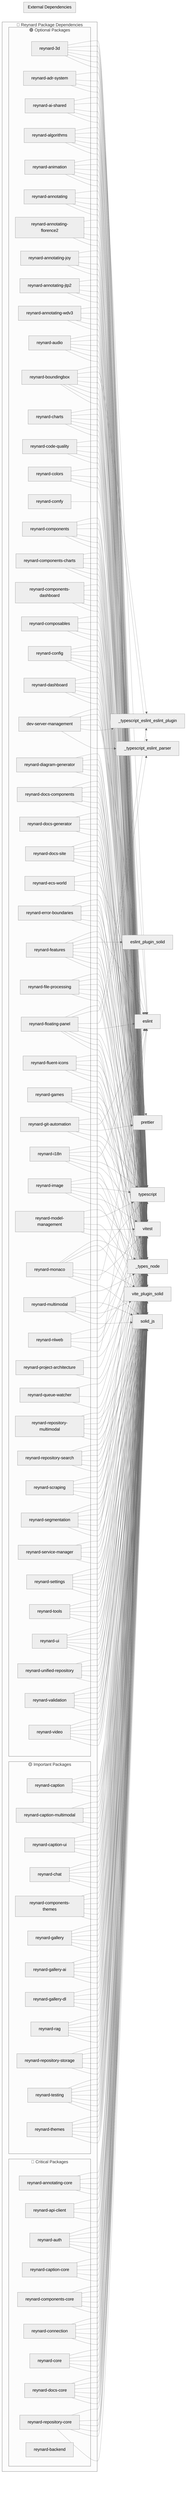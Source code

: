 %%{init: {'theme': 'neutral'}}%%
graph LR
    subgraph "🦊 Reynard Package Dependencies"
        direction TB

        subgraph critical["🔴 Critical Packages"]
            direction LR
            reynard_annotating_core["reynard-annotating-core"]
            reynard_api_client["reynard-api-client"]
            reynard_auth["reynard-auth"]
            reynard_caption_core["reynard-caption-core"]
            reynard_components_core["reynard-components-core"]
            reynard_connection["reynard-connection"]
            reynard_core["reynard-core"]
            reynard_docs_core["reynard-docs-core"]
            reynard_repository_core["reynard-repository-core"]
            reynard_backend["reynard-backend"]
        end

        subgraph important["🟡 Important Packages"]
            direction LR
            reynard_caption["reynard-caption"]
            reynard_caption_multimodal["reynard-caption-multimodal"]
            reynard_caption_ui["reynard-caption-ui"]
            reynard_chat["reynard-chat"]
            reynard_components_themes["reynard-components-themes"]
            reynard_gallery["reynard-gallery"]
            reynard_gallery_ai["reynard-gallery-ai"]
            reynard_gallery_dl["reynard-gallery-dl"]
            reynard_rag["reynard-rag"]
            reynard_repository_storage["reynard-repository-storage"]
            reynard_testing["reynard-testing"]
            reynard_themes["reynard-themes"]
        end

        subgraph optional["🟢 Optional Packages"]
            direction LR
            reynard_3d["reynard-3d"]
            reynard_adr_system["reynard-adr-system"]
            reynard_ai_shared["reynard-ai-shared"]
            reynard_algorithms["reynard-algorithms"]
            reynard_animation["reynard-animation"]
            reynard_annotating["reynard-annotating"]
            reynard_annotating_florence2["reynard-annotating-florence2"]
            reynard_annotating_joy["reynard-annotating-joy"]
            reynard_annotating_jtp2["reynard-annotating-jtp2"]
            reynard_annotating_wdv3["reynard-annotating-wdv3"]
            reynard_audio["reynard-audio"]
            reynard_boundingbox["reynard-boundingbox"]
            reynard_charts["reynard-charts"]
            reynard_code_quality["reynard-code-quality"]
            reynard_colors["reynard-colors"]
            reynard_comfy["reynard-comfy"]
            reynard_components["reynard-components"]
            reynard_components_charts["reynard-components-charts"]
            reynard_components_dashboard["reynard-components-dashboard"]
            reynard_composables["reynard-composables"]
            reynard_config["reynard-config"]
            reynard_dashboard["reynard-dashboard"]
            dev_server_management["dev-server-management"]
            reynard_diagram_generator["reynard-diagram-generator"]
            reynard_docs_components["reynard-docs-components"]
            reynard_docs_generator["reynard-docs-generator"]
            reynard_docs_site["reynard-docs-site"]
            reynard_ecs_world["reynard-ecs-world"]
            reynard_error_boundaries["reynard-error-boundaries"]
            reynard_features["reynard-features"]
            reynard_file_processing["reynard-file-processing"]
            reynard_floating_panel["reynard-floating-panel"]
            reynard_fluent_icons["reynard-fluent-icons"]
            reynard_games["reynard-games"]
            reynard_git_automation["reynard-git-automation"]
            reynard_i18n["reynard-i18n"]
            reynard_image["reynard-image"]
            reynard_model_management["reynard-model-management"]
            reynard_monaco["reynard-monaco"]
            reynard_multimodal["reynard-multimodal"]
            reynard_nlweb["reynard-nlweb"]
            reynard_project_architecture["reynard-project-architecture"]
            reynard_queue_watcher["reynard-queue-watcher"]
            reynard_repository_multimodal["reynard-repository-multimodal"]
            reynard_repository_search["reynard-repository-search"]
            reynard_scraping["reynard-scraping"]
            reynard_segmentation["reynard-segmentation"]
            reynard_service_manager["reynard-service-manager"]
            reynard_settings["reynard-settings"]
            reynard_tools["reynard-tools"]
            reynard_ui["reynard-ui"]
            reynard_unified_repository["reynard-unified-repository"]
            reynard_validation["reynard-validation"]
            reynard_video["reynard-video"]
        end

        %% Internal Dependencies
    end

    subgraph external["External Dependencies"]
        direction TB
    end

    %% Package to External Dependencies
    reynard_3d -.-> solid_js
    reynard_3d -.-> _types_node
    reynard_3d -.-> typescript
    reynard_3d -.-> vite_plugin_solid
    reynard_3d -.-> vitest
    reynard_3d -.-> solid_js
    reynard_adr_system -.-> typescript
    reynard_adr_system -.-> _types_node
    reynard_adr_system -.-> eslint
    reynard_adr_system -.-> vitest
    reynard_ai_shared -.-> _types_node
    reynard_ai_shared -.-> typescript
    reynard_ai_shared -.-> vite_plugin_solid
    reynard_ai_shared -.-> vitest
    reynard_ai_shared -.-> solid_js
    reynard_algorithms -.-> solid_js
    reynard_algorithms -.-> _types_node
    reynard_algorithms -.-> typescript
    reynard_algorithms -.-> vite_plugin_solid
    reynard_algorithms -.-> vitest
    reynard_algorithms -.-> solid_js
    reynard_animation -.-> solid_js
    reynard_animation -.-> _types_node
    reynard_animation -.-> typescript
    reynard_animation -.-> vite_plugin_solid
    reynard_animation -.-> vitest
    reynard_animation -.-> solid_js
    reynard_annotating -.-> _types_node
    reynard_annotating -.-> typescript
    reynard_annotating -.-> vite_plugin_solid
    reynard_annotating -.-> vitest
    reynard_annotating -.-> solid_js
    reynard_annotating_core -.-> _types_node
    reynard_annotating_core -.-> typescript
    reynard_annotating_core -.-> vite_plugin_solid
    reynard_annotating_core -.-> vitest
    reynard_annotating_core -.-> solid_js
    reynard_annotating_florence2 -.-> _types_node
    reynard_annotating_florence2 -.-> typescript
    reynard_annotating_florence2 -.-> vite_plugin_solid
    reynard_annotating_florence2 -.-> vitest
    reynard_annotating_florence2 -.-> solid_js
    reynard_annotating_joy -.-> _types_node
    reynard_annotating_joy -.-> typescript
    reynard_annotating_joy -.-> vite_plugin_solid
    reynard_annotating_joy -.-> vitest
    reynard_annotating_joy -.-> solid_js
    reynard_annotating_jtp2 -.-> _types_node
    reynard_annotating_jtp2 -.-> typescript
    reynard_annotating_jtp2 -.-> vite_plugin_solid
    reynard_annotating_jtp2 -.-> vitest
    reynard_annotating_jtp2 -.-> solid_js
    reynard_annotating_wdv3 -.-> _types_node
    reynard_annotating_wdv3 -.-> typescript
    reynard_annotating_wdv3 -.-> vite_plugin_solid
    reynard_annotating_wdv3 -.-> vitest
    reynard_annotating_wdv3 -.-> solid_js
    reynard_api_client -.-> solid_js
    reynard_api_client -.-> _types_node
    reynard_api_client -.-> typescript
    reynard_api_client -.-> solid_js
    reynard_audio -.-> solid_js
    reynard_audio -.-> _types_node
    reynard_audio -.-> typescript
    reynard_audio -.-> vite_plugin_solid
    reynard_audio -.-> vitest
    reynard_audio -.-> solid_js
    reynard_auth -.-> _types_node
    reynard_auth -.-> solid_js
    reynard_auth -.-> typescript
    reynard_auth -.-> vite_plugin_solid
    reynard_auth -.-> vitest
    reynard_auth -.-> solid_js
    reynard_boundingbox -.-> solid_js
    reynard_boundingbox -.-> _typescript_eslint_eslint_plugin
    reynard_boundingbox -.-> _typescript_eslint_parser
    reynard_boundingbox -.-> eslint
    reynard_boundingbox -.-> typescript
    reynard_boundingbox -.-> vite_plugin_solid
    reynard_boundingbox -.-> vitest
    reynard_boundingbox -.-> solid_js
    reynard_caption -.-> _types_node
    reynard_caption -.-> typescript
    reynard_caption -.-> vite_plugin_solid
    reynard_caption -.-> vitest
    reynard_caption -.-> solid_js
    reynard_caption_core -.-> _types_node
    reynard_caption_core -.-> typescript
    reynard_caption_core -.-> vite_plugin_solid
    reynard_caption_core -.-> vitest
    reynard_caption_core -.-> solid_js
    reynard_caption_multimodal -.-> _types_node
    reynard_caption_multimodal -.-> solid_js
    reynard_caption_multimodal -.-> typescript
    reynard_caption_multimodal -.-> vite_plugin_solid
    reynard_caption_multimodal -.-> vitest
    reynard_caption_multimodal -.-> solid_js
    reynard_caption_ui -.-> _types_node
    reynard_caption_ui -.-> typescript
    reynard_caption_ui -.-> vite_plugin_solid
    reynard_caption_ui -.-> vitest
    reynard_caption_ui -.-> solid_js
    reynard_charts -.-> _types_node
    reynard_charts -.-> solid_js
    reynard_charts -.-> typescript
    reynard_charts -.-> vite_plugin_solid
    reynard_charts -.-> vitest
    reynard_charts -.-> solid_js
    reynard_chat -.-> _types_node
    reynard_chat -.-> solid_js
    reynard_chat -.-> typescript
    reynard_chat -.-> vite_plugin_solid
    reynard_chat -.-> vitest
    reynard_chat -.-> solid_js
    reynard_code_quality -.-> _types_node
    reynard_code_quality -.-> typescript
    reynard_code_quality -.-> vite_plugin_solid
    reynard_code_quality -.-> vitest
    reynard_code_quality -.-> solid_js
    reynard_colors -.-> _types_node
    reynard_colors -.-> typescript
    reynard_colors -.-> vitest
    reynard_colors -.-> solid_js
    reynard_comfy -.-> typescript
    reynard_components -.-> _types_node
    reynard_components -.-> solid_js
    reynard_components -.-> typescript
    reynard_components -.-> vite_plugin_solid
    reynard_components -.-> vitest
    reynard_components -.-> solid_js
    reynard_components_charts -.-> _types_node
    reynard_components_charts -.-> solid_js
    reynard_components_charts -.-> typescript
    reynard_components_charts -.-> vite_plugin_solid
    reynard_components_charts -.-> vitest
    reynard_components_charts -.-> solid_js
    reynard_components_core -.-> _types_node
    reynard_components_core -.-> solid_js
    reynard_components_core -.-> typescript
    reynard_components_core -.-> vite_plugin_solid
    reynard_components_core -.-> vitest
    reynard_components_core -.-> solid_js
    reynard_components_dashboard -.-> _types_node
    reynard_components_dashboard -.-> solid_js
    reynard_components_dashboard -.-> typescript
    reynard_components_dashboard -.-> vite_plugin_solid
    reynard_components_dashboard -.-> vitest
    reynard_components_dashboard -.-> solid_js
    reynard_components_themes -.-> _types_node
    reynard_components_themes -.-> solid_js
    reynard_components_themes -.-> typescript
    reynard_components_themes -.-> vite_plugin_solid
    reynard_components_themes -.-> vitest
    reynard_components_themes -.-> solid_js
    reynard_composables -.-> _types_node
    reynard_composables -.-> typescript
    reynard_composables -.-> vite_plugin_solid
    reynard_composables -.-> vitest
    reynard_composables -.-> solid_js
    reynard_config -.-> solid_js
    reynard_config -.-> _types_node
    reynard_config -.-> typescript
    reynard_config -.-> vite_plugin_solid
    reynard_config -.-> vitest
    reynard_config -.-> solid_js
    reynard_connection -.-> solid_js
    reynard_connection -.-> _types_node
    reynard_connection -.-> typescript
    reynard_connection -.-> vite_plugin_solid
    reynard_connection -.-> vitest
    reynard_connection -.-> solid_js
    reynard_core -.-> _types_node
    reynard_core -.-> typescript
    reynard_core -.-> vite_plugin_solid
    reynard_core -.-> vitest
    reynard_core -.-> solid_js
    reynard_dashboard -.-> _types_node
    reynard_dashboard -.-> solid_js
    reynard_dashboard -.-> typescript
    reynard_dashboard -.-> vite_plugin_solid
    reynard_dashboard -.-> vitest
    reynard_dashboard -.-> solid_js
    dev_server_management -.-> _types_node
    dev_server_management -.-> typescript
    dev_server_management -.-> vitest
    dev_server_management -.-> eslint
    dev_server_management -.-> _typescript_eslint_eslint_plugin
    dev_server_management -.-> _typescript_eslint_parser
    reynard_diagram_generator -.-> _types_node
    reynard_diagram_generator -.-> typescript
    reynard_diagram_generator -.-> vite_plugin_solid
    reynard_diagram_generator -.-> vitest
    reynard_diagram_generator -.-> solid_js
    reynard_docs_components -.-> solid_js
    reynard_docs_components -.-> _types_node
    reynard_docs_components -.-> typescript
    reynard_docs_components -.-> vite_plugin_solid
    reynard_docs_components -.-> vitest
    reynard_docs_components -.-> solid_js
    reynard_docs_core -.-> solid_js
    reynard_docs_core -.-> _types_node
    reynard_docs_core -.-> typescript
    reynard_docs_core -.-> vite_plugin_solid
    reynard_docs_core -.-> vitest
    reynard_docs_core -.-> solid_js
    reynard_docs_generator -.-> typescript
    reynard_docs_generator -.-> _types_node
    reynard_docs_generator -.-> typescript
    reynard_docs_generator -.-> vite_plugin_solid
    reynard_docs_generator -.-> vitest
    reynard_docs_site -.-> solid_js
    reynard_docs_site -.-> _types_node
    reynard_docs_site -.-> typescript
    reynard_docs_site -.-> vite_plugin_solid
    reynard_docs_site -.-> vitest
    reynard_docs_site -.-> solid_js
    reynard_ecs_world -.-> typescript
    reynard_ecs_world -.-> vitest
    reynard_ecs_world -.-> eslint
    reynard_ecs_world -.-> prettier
    reynard_error_boundaries -.-> solid_js
    reynard_error_boundaries -.-> _types_node
    reynard_error_boundaries -.-> typescript
    reynard_error_boundaries -.-> vite_plugin_solid
    reynard_error_boundaries -.-> vitest
    reynard_error_boundaries -.-> solid_js
    reynard_features -.-> _types_node
    reynard_features -.-> eslint
    reynard_features -.-> eslint_plugin_solid
    reynard_features -.-> solid_js
    reynard_features -.-> typescript
    reynard_features -.-> vite_plugin_solid
    reynard_features -.-> vitest
    reynard_features -.-> solid_js
    reynard_file_processing -.-> _types_node
    reynard_file_processing -.-> solid_js
    reynard_file_processing -.-> typescript
    reynard_file_processing -.-> vite_plugin_solid
    reynard_file_processing -.-> vitest
    reynard_file_processing -.-> solid_js
    reynard_floating_panel -.-> solid_js
    reynard_floating_panel -.-> _typescript_eslint_eslint_plugin
    reynard_floating_panel -.-> _typescript_eslint_parser
    reynard_floating_panel -.-> eslint
    reynard_floating_panel -.-> typescript
    reynard_floating_panel -.-> vite_plugin_solid
    reynard_floating_panel -.-> vitest
    reynard_floating_panel -.-> solid_js
    reynard_fluent_icons -.-> solid_js
    reynard_fluent_icons -.-> _types_node
    reynard_fluent_icons -.-> typescript
    reynard_fluent_icons -.-> vite_plugin_solid
    reynard_fluent_icons -.-> vitest
    reynard_fluent_icons -.-> solid_js
    reynard_gallery -.-> _types_node
    reynard_gallery -.-> solid_js
    reynard_gallery -.-> typescript
    reynard_gallery -.-> vite_plugin_solid
    reynard_gallery -.-> vitest
    reynard_gallery -.-> solid_js
    reynard_gallery_ai -.-> _types_node
    reynard_gallery_ai -.-> solid_js
    reynard_gallery_ai -.-> typescript
    reynard_gallery_ai -.-> vite_plugin_solid
    reynard_gallery_ai -.-> vitest
    reynard_gallery_ai -.-> solid_js
    reynard_gallery_dl -.-> _types_node
    reynard_gallery_dl -.-> typescript
    reynard_gallery_dl -.-> vite_plugin_solid
    reynard_gallery_dl -.-> vitest
    reynard_gallery_dl -.-> solid_js
    reynard_games -.-> solid_js
    reynard_games -.-> _types_node
    reynard_games -.-> typescript
    reynard_games -.-> vite_plugin_solid
    reynard_games -.-> vitest
    reynard_games -.-> solid_js
    reynard_git_automation -.-> _types_node
    reynard_git_automation -.-> eslint
    reynard_git_automation -.-> prettier
    reynard_git_automation -.-> typescript
    reynard_git_automation -.-> vitest
    reynard_i18n -.-> solid_js
    reynard_i18n -.-> _types_node
    reynard_i18n -.-> eslint
    reynard_i18n -.-> typescript
    reynard_i18n -.-> vitest
    reynard_i18n -.-> solid_js
    reynard_image -.-> _types_node
    reynard_image -.-> solid_js
    reynard_image -.-> typescript
    reynard_image -.-> vite_plugin_solid
    reynard_image -.-> vitest
    reynard_image -.-> solid_js
    reynard_model_management -.-> _types_node
    reynard_model_management -.-> typescript
    reynard_model_management -.-> vite_plugin_solid
    reynard_model_management -.-> vitest
    reynard_model_management -.-> solid_js
    reynard_monaco -.-> _types_node
    reynard_monaco -.-> solid_js
    reynard_monaco -.-> typescript
    reynard_monaco -.-> vite_plugin_solid
    reynard_monaco -.-> vitest
    reynard_monaco -.-> eslint
    reynard_monaco -.-> solid_js
    reynard_multimodal -.-> _types_node
    reynard_multimodal -.-> solid_js
    reynard_multimodal -.-> typescript
    reynard_multimodal -.-> vite_plugin_solid
    reynard_multimodal -.-> vitest
    reynard_multimodal -.-> solid_js
    reynard_nlweb -.-> _types_node
    reynard_nlweb -.-> typescript
    reynard_nlweb -.-> vitest
    reynard_nlweb -.-> eslint
    reynard_project_architecture -.-> _types_node
    reynard_project_architecture -.-> typescript
    reynard_project_architecture -.-> vitest
    reynard_queue_watcher -.-> _types_node
    reynard_queue_watcher -.-> typescript
    reynard_queue_watcher -.-> vitest
    reynard_rag -.-> solid_js
    reynard_rag -.-> _types_node
    reynard_rag -.-> solid_js
    reynard_rag -.-> typescript
    reynard_rag -.-> vite_plugin_solid
    reynard_rag -.-> vitest
    reynard_repository_core -.-> _types_node
    reynard_repository_core -.-> solid_js
    reynard_repository_core -.-> typescript
    reynard_repository_core -.-> vite_plugin_solid
    reynard_repository_core -.-> vitest
    reynard_repository_core -.-> solid_js
    reynard_repository_multimodal -.-> _types_node
    reynard_repository_multimodal -.-> solid_js
    reynard_repository_multimodal -.-> typescript
    reynard_repository_multimodal -.-> vite_plugin_solid
    reynard_repository_multimodal -.-> vitest
    reynard_repository_multimodal -.-> solid_js
    reynard_repository_search -.-> _types_node
    reynard_repository_search -.-> solid_js
    reynard_repository_search -.-> typescript
    reynard_repository_search -.-> vite_plugin_solid
    reynard_repository_search -.-> vitest
    reynard_repository_search -.-> solid_js
    reynard_repository_storage -.-> _types_node
    reynard_repository_storage -.-> solid_js
    reynard_repository_storage -.-> typescript
    reynard_repository_storage -.-> vite_plugin_solid
    reynard_repository_storage -.-> vitest
    reynard_repository_storage -.-> solid_js
    reynard_scraping -.-> _types_node
    reynard_scraping -.-> typescript
    reynard_scraping -.-> vite_plugin_solid
    reynard_scraping -.-> vitest
    reynard_scraping -.-> solid_js
    reynard_segmentation -.-> solid_js
    reynard_segmentation -.-> _types_node
    reynard_segmentation -.-> typescript
    reynard_segmentation -.-> vite_plugin_solid
    reynard_segmentation -.-> vitest
    reynard_segmentation -.-> eslint
    reynard_segmentation -.-> solid_js
    reynard_service_manager -.-> _types_node
    reynard_service_manager -.-> typescript
    reynard_service_manager -.-> vite_plugin_solid
    reynard_service_manager -.-> vitest
    reynard_service_manager -.-> solid_js
    reynard_settings -.-> _types_node
    reynard_settings -.-> solid_js
    reynard_settings -.-> typescript
    reynard_settings -.-> vite_plugin_solid
    reynard_settings -.-> vitest
    reynard_settings -.-> solid_js
    reynard_testing -.-> solid_js
    reynard_testing -.-> _types_node
    reynard_testing -.-> typescript
    reynard_testing -.-> vite_plugin_solid
    reynard_testing -.-> vitest
    reynard_testing -.-> solid_js
    reynard_testing -.-> vitest
    reynard_themes -.-> solid_js
    reynard_themes -.-> _types_node
    reynard_themes -.-> typescript
    reynard_themes -.-> vite_plugin_solid
    reynard_themes -.-> vitest
    reynard_themes -.-> solid_js
    reynard_tools -.-> _types_node
    reynard_tools -.-> typescript
    reynard_tools -.-> vite_plugin_solid
    reynard_tools -.-> vitest
    reynard_tools -.-> solid_js
    reynard_ui -.-> _types_node
    reynard_ui -.-> solid_js
    reynard_ui -.-> typescript
    reynard_ui -.-> vite_plugin_solid
    reynard_ui -.-> vitest
    reynard_ui -.-> solid_js
    reynard_unified_repository -.-> _types_node
    reynard_unified_repository -.-> typescript
    reynard_unified_repository -.-> vite_plugin_solid
    reynard_unified_repository -.-> vitest
    reynard_unified_repository -.-> solid_js
    reynard_validation -.-> solid_js
    reynard_validation -.-> _types_node
    reynard_validation -.-> typescript
    reynard_validation -.-> vite_plugin_solid
    reynard_validation -.-> vitest
    reynard_validation -.-> solid_js
    reynard_video -.-> solid_js
    reynard_video -.-> _types_node
    reynard_video -.-> typescript
    reynard_video -.-> vite_plugin_solid
    reynard_video -.-> vitest
    reynard_video -.-> solid_js